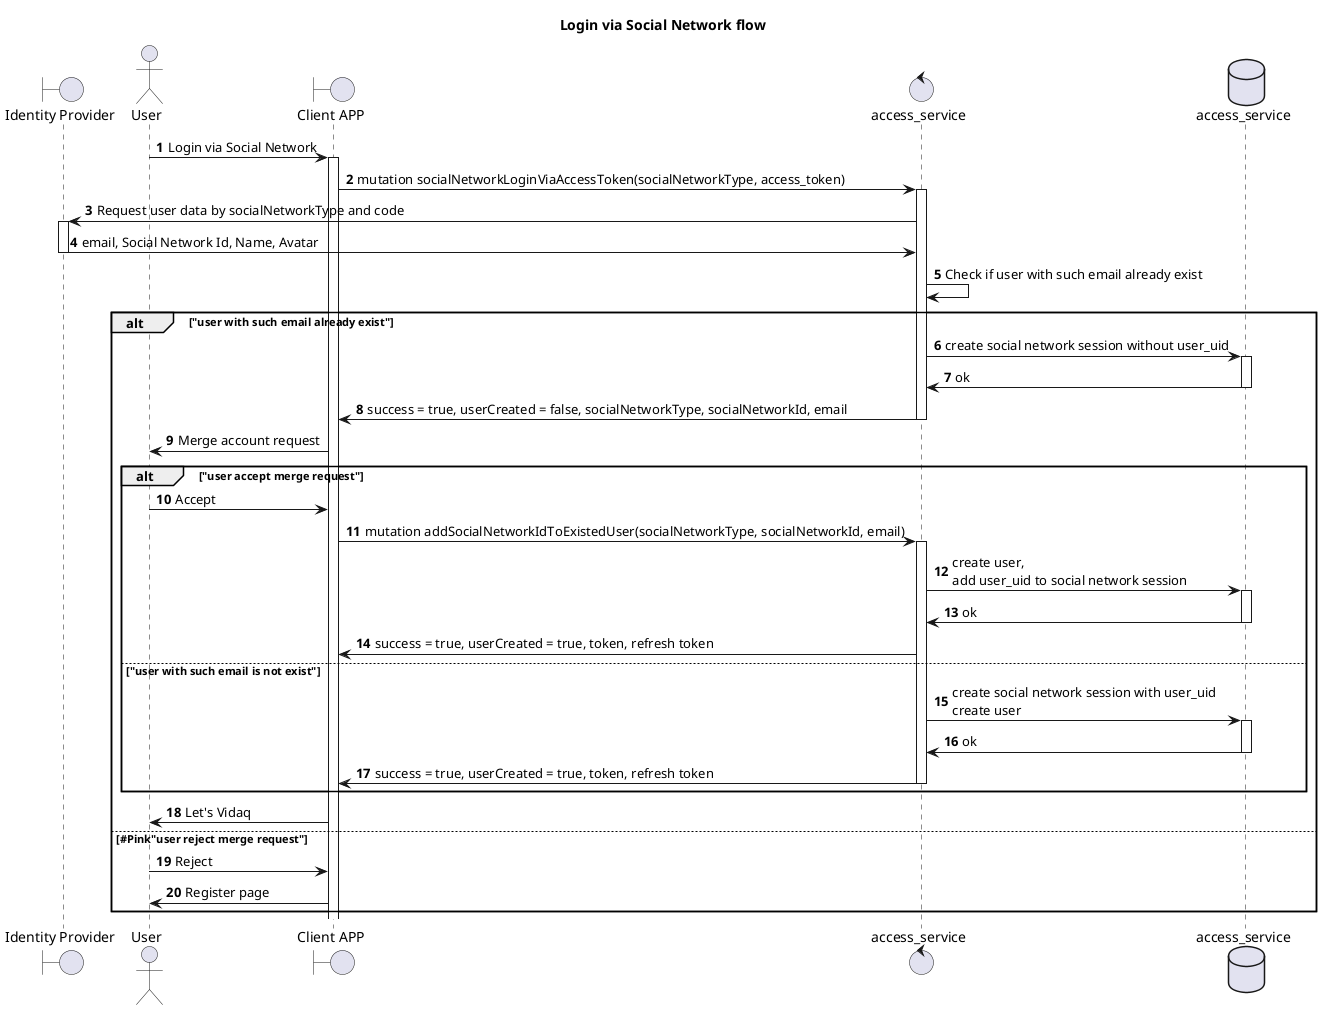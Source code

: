 @startuml

title "Login via Social Network flow"
boundary "Identity Provider" as SN
actor User as U
boundary "Client APP" as GUI
control "access_service" as AC
database "access_service" as DB

autonumber

U-> GUI: Login via Social Network
activate GUI
GUI -> AC: mutation socialNetworkLoginViaAccessToken(socialNetworkType, access_token)

activate AC
AC -> SN: Request user data by socialNetworkType and code
activate SN
SN -> AC: email, Social Network Id, Name, Avatar
deactivate SN
AC -> AC: Check if user with such email already exist
alt "user with such email already exist"
AC -> DB: create social network session without user_uid
activate DB
DB -> AC: ok
deactivate DB
AC -> GUI: success = true, userCreated = false, socialNetworkType, socialNetworkId, email
deactivate AC
GUI -> U: Merge account request
alt "user accept merge request"
U -> GUI: Accept
GUI -> AC: mutation addSocialNetworkIdToExistedUser(socialNetworkType, socialNetworkId, email)
activate AC
AC -> DB: create user,\nadd user_uid to social network session
activate DB
DB -> AC: ok
deactivate DB
AC -> GUI: success = true, userCreated = true, token, refresh token
else  "user with such email is not exist"
AC -> DB: create social network session with user_uid \ncreate user
activate DB
DB -> AC: ok
deactivate DB
AC -> GUI: success = true, userCreated = true, token, refresh token
deactivate AC
end
GUI -> U: Let's Vidaq
else #Pink"user reject merge request"
U -> GUI: Reject
GUI -> U: Register page
end

@enduml
